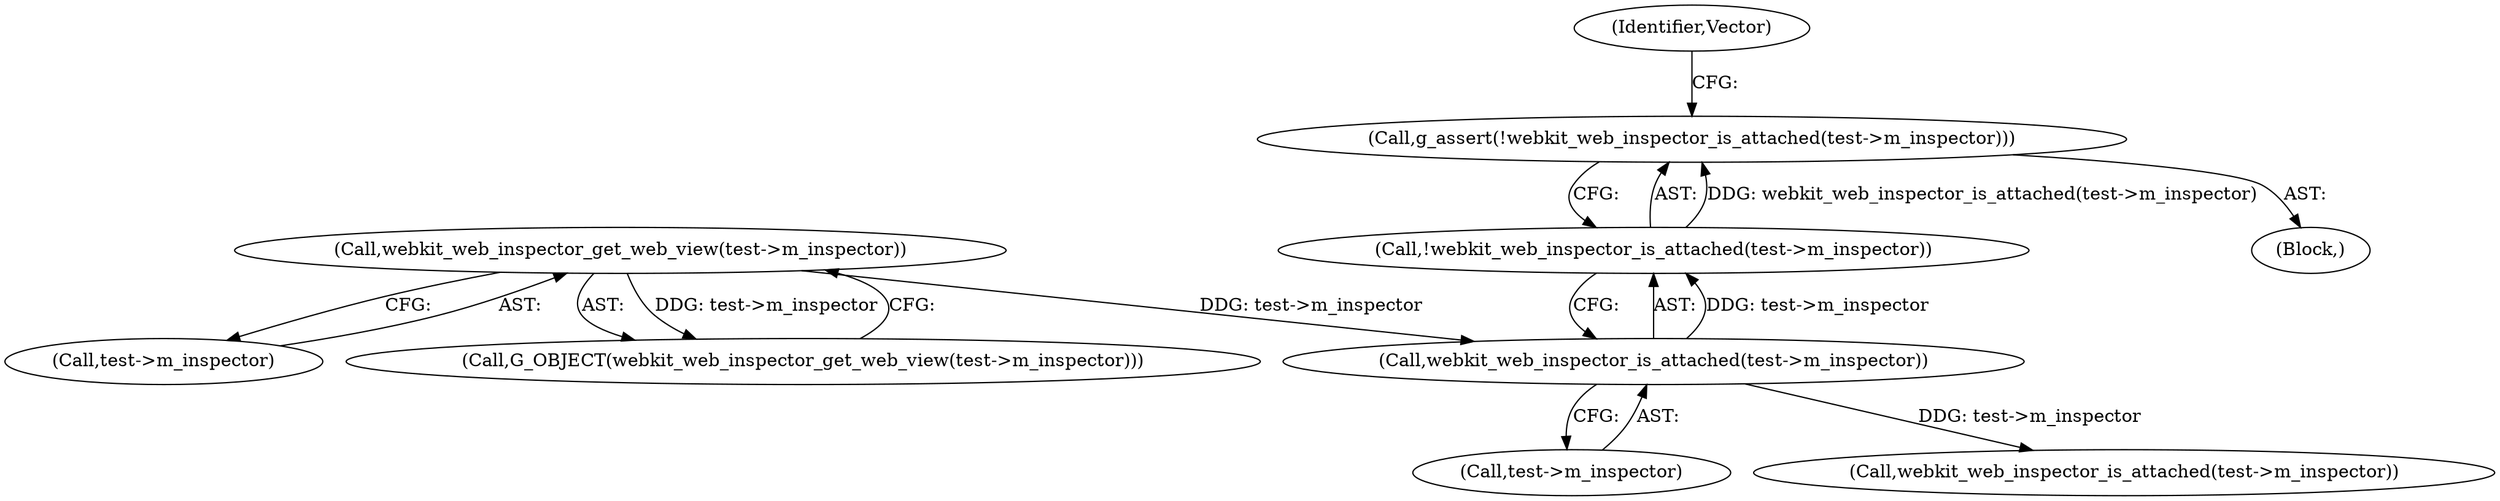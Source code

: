 digraph "0_Chrome_3bbc818ed1a7b63b8290bbde9ae975956748cb8a_3@API" {
"1000121" [label="(Call,g_assert(!webkit_web_inspector_is_attached(test->m_inspector)))"];
"1000122" [label="(Call,!webkit_web_inspector_is_attached(test->m_inspector))"];
"1000123" [label="(Call,webkit_web_inspector_is_attached(test->m_inspector))"];
"1000117" [label="(Call,webkit_web_inspector_get_web_view(test->m_inspector))"];
"1000124" [label="(Call,test->m_inspector)"];
"1000129" [label="(Identifier,Vector)"];
"1000117" [label="(Call,webkit_web_inspector_get_web_view(test->m_inspector))"];
"1000140" [label="(Call,webkit_web_inspector_is_attached(test->m_inspector))"];
"1000103" [label="(Block,)"];
"1000122" [label="(Call,!webkit_web_inspector_is_attached(test->m_inspector))"];
"1000118" [label="(Call,test->m_inspector)"];
"1000121" [label="(Call,g_assert(!webkit_web_inspector_is_attached(test->m_inspector)))"];
"1000116" [label="(Call,G_OBJECT(webkit_web_inspector_get_web_view(test->m_inspector)))"];
"1000123" [label="(Call,webkit_web_inspector_is_attached(test->m_inspector))"];
"1000121" -> "1000103"  [label="AST: "];
"1000121" -> "1000122"  [label="CFG: "];
"1000122" -> "1000121"  [label="AST: "];
"1000129" -> "1000121"  [label="CFG: "];
"1000122" -> "1000121"  [label="DDG: webkit_web_inspector_is_attached(test->m_inspector)"];
"1000122" -> "1000123"  [label="CFG: "];
"1000123" -> "1000122"  [label="AST: "];
"1000123" -> "1000122"  [label="DDG: test->m_inspector"];
"1000123" -> "1000124"  [label="CFG: "];
"1000124" -> "1000123"  [label="AST: "];
"1000117" -> "1000123"  [label="DDG: test->m_inspector"];
"1000123" -> "1000140"  [label="DDG: test->m_inspector"];
"1000117" -> "1000116"  [label="AST: "];
"1000117" -> "1000118"  [label="CFG: "];
"1000118" -> "1000117"  [label="AST: "];
"1000116" -> "1000117"  [label="CFG: "];
"1000117" -> "1000116"  [label="DDG: test->m_inspector"];
}
